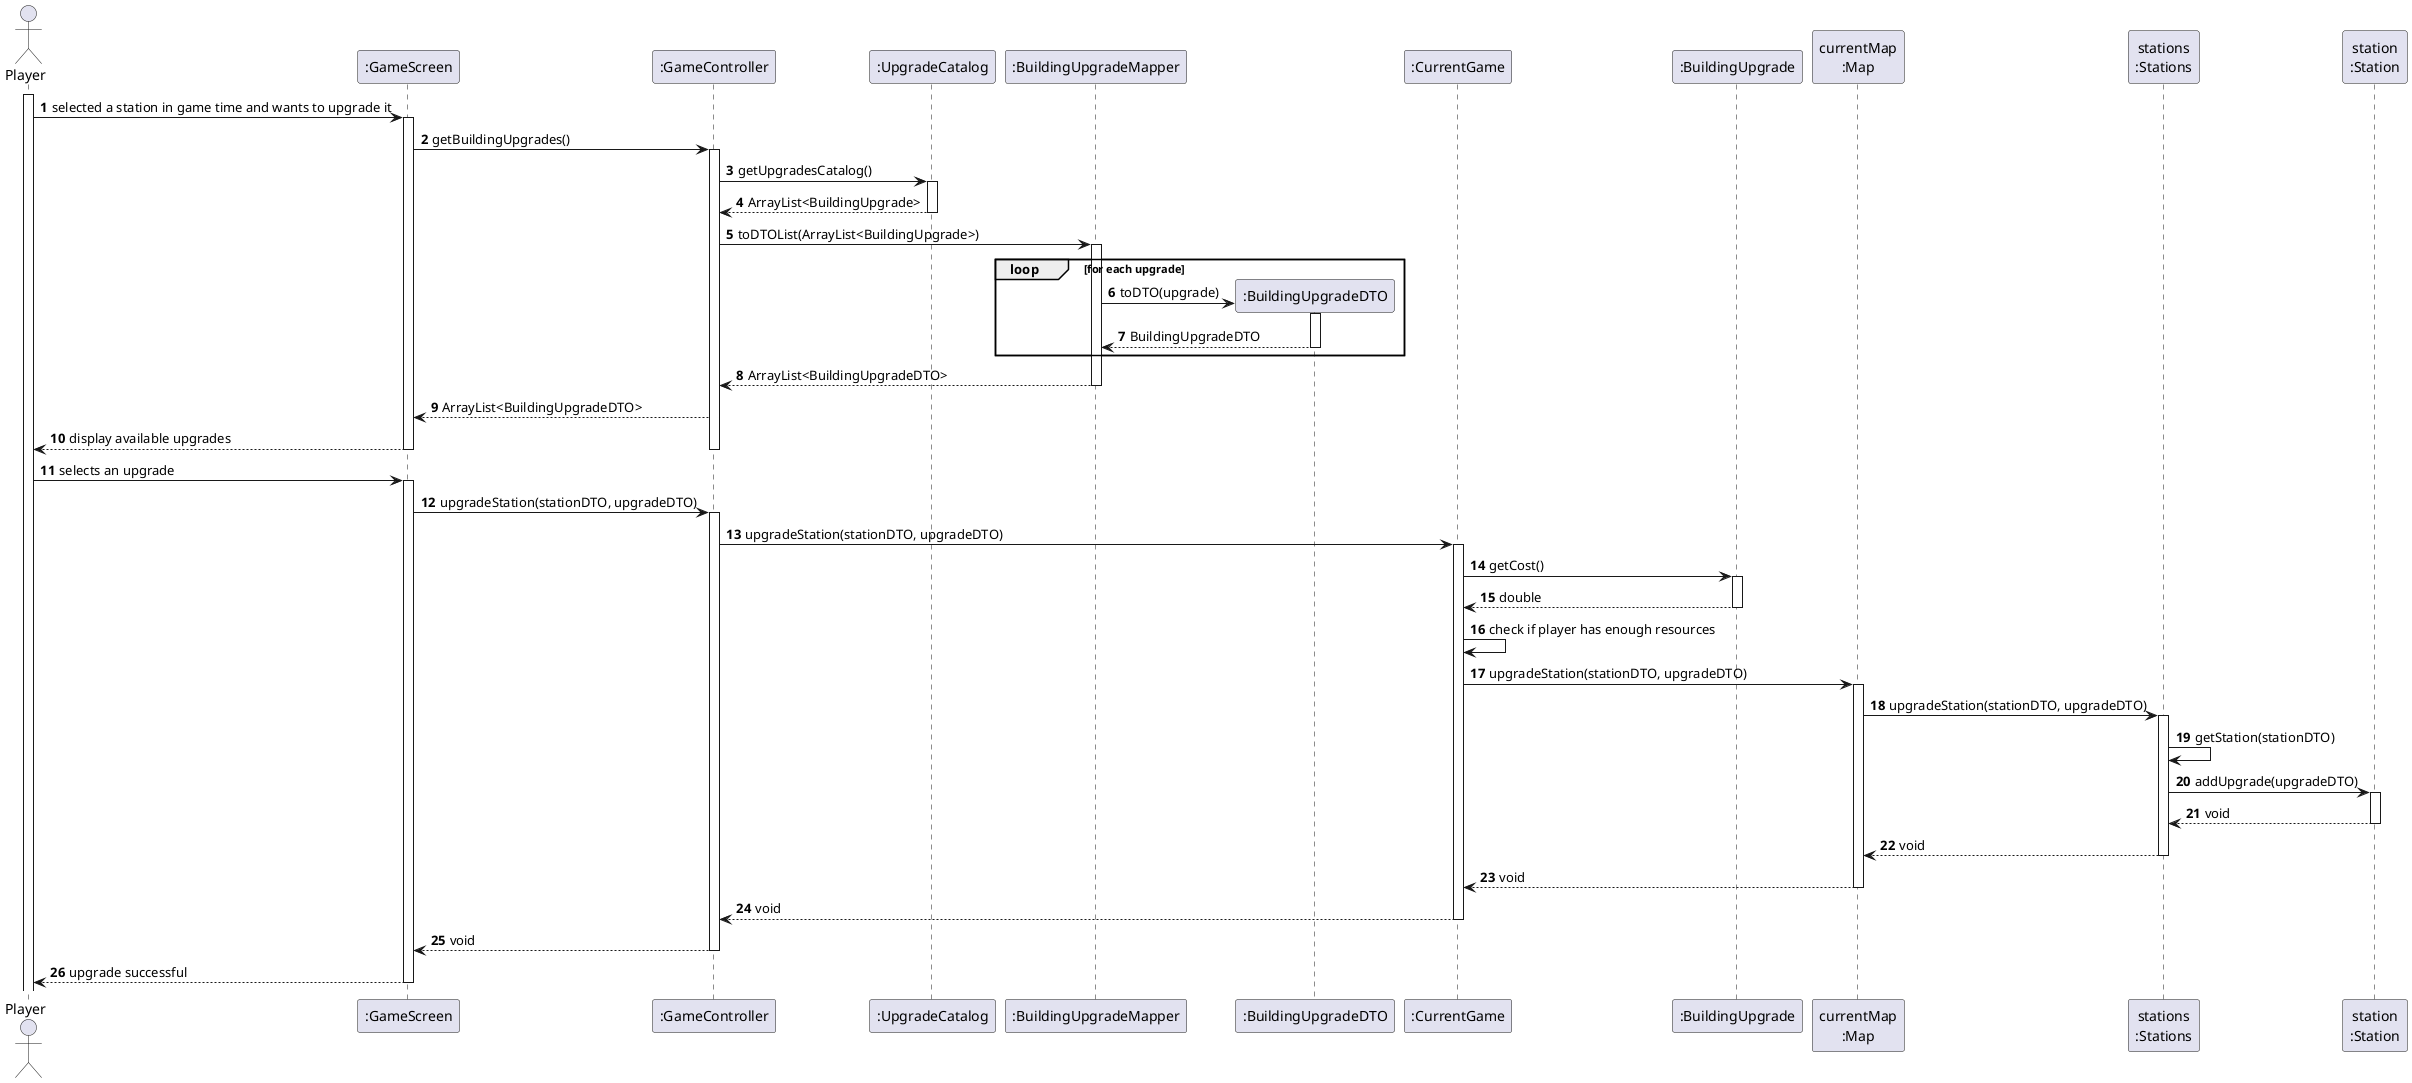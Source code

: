 @startuml
skinparam packageStyle rectangle
skinparam shadowing false
skinparam linetype polyline

autonumber

actor "Player" as PLAYER
participant ":GameScreen" as UI
participant ":GameController" as CTRL
participant ":UpgradeCatalog" as CATALOG
participant ":BuildingUpgradeMapper" as MAPPER
participant ":BuildingUpgradeDTO" as DTO
participant ":CurrentGame" as CURRENT_GAME
participant ":BuildingUpgrade" as BUILDING_UPGRADE
participant "currentMap\n:Map" as CURRENT_MAP
participant "stations\n:Stations" as STATIONS
participant "station\n:Station" as STATION

activate PLAYER

    PLAYER -> UI : selected a station in game time and wants to upgrade it
    activate UI
        UI -> CTRL : getBuildingUpgrades()
        activate CTRL
            CTRL -> CATALOG : getUpgradesCatalog()
            activate CATALOG
                CATALOG --> CTRL : ArrayList<BuildingUpgrade>
            deactivate CATALOG
            CTRL -> MAPPER : toDTOList(ArrayList<BuildingUpgrade>)
            activate MAPPER
                loop for each upgrade
                    MAPPER -> DTO **: toDTO(upgrade)
                    activate DTO
                    DTO --> MAPPER : BuildingUpgradeDTO
                    deactivate DTO
                end
                MAPPER --> CTRL : ArrayList<BuildingUpgradeDTO>
            deactivate MAPPER
            CTRL --> UI : ArrayList<BuildingUpgradeDTO>
            UI --> PLAYER : display available upgrades
        deactivate CTRL 
    deactivate UI
    PLAYER -> UI : selects an upgrade
    activate UI
        UI -> CTRL : upgradeStation(stationDTO, upgradeDTO)
        activate CTRL
            CTRL -> CURRENT_GAME : upgradeStation(stationDTO, upgradeDTO)
            activate CURRENT_GAME
                CURRENT_GAME -> BUILDING_UPGRADE : getCost()
                activate BUILDING_UPGRADE
                    BUILDING_UPGRADE --> CURRENT_GAME : double
                deactivate BUILDING_UPGRADE
                CURRENT_GAME -> CURRENT_GAME : check if player has enough resources
                CURRENT_GAME -> CURRENT_MAP : upgradeStation(stationDTO, upgradeDTO)
                activate CURRENT_MAP
                    CURRENT_MAP -> STATIONS : upgradeStation(stationDTO, upgradeDTO)
                    activate STATIONS
                        STATIONS -> STATIONS : getStation(stationDTO)
                        STATIONS -> STATION : addUpgrade(upgradeDTO)
                        activate STATION
                            STATION --> STATIONS : void
                        deactivate STATION
                        STATIONS --> CURRENT_MAP : void
                    deactivate STATIONS
                    CURRENT_MAP --> CURRENT_GAME : void
                deactivate CURRENT_MAP
                CURRENT_GAME --> CTRL : void
            deactivate CURRENT_GAME
            CTRL --> UI : void
        deactivate CTRL
        UI --> PLAYER : upgrade successful
    deactivate UI
@enduml
